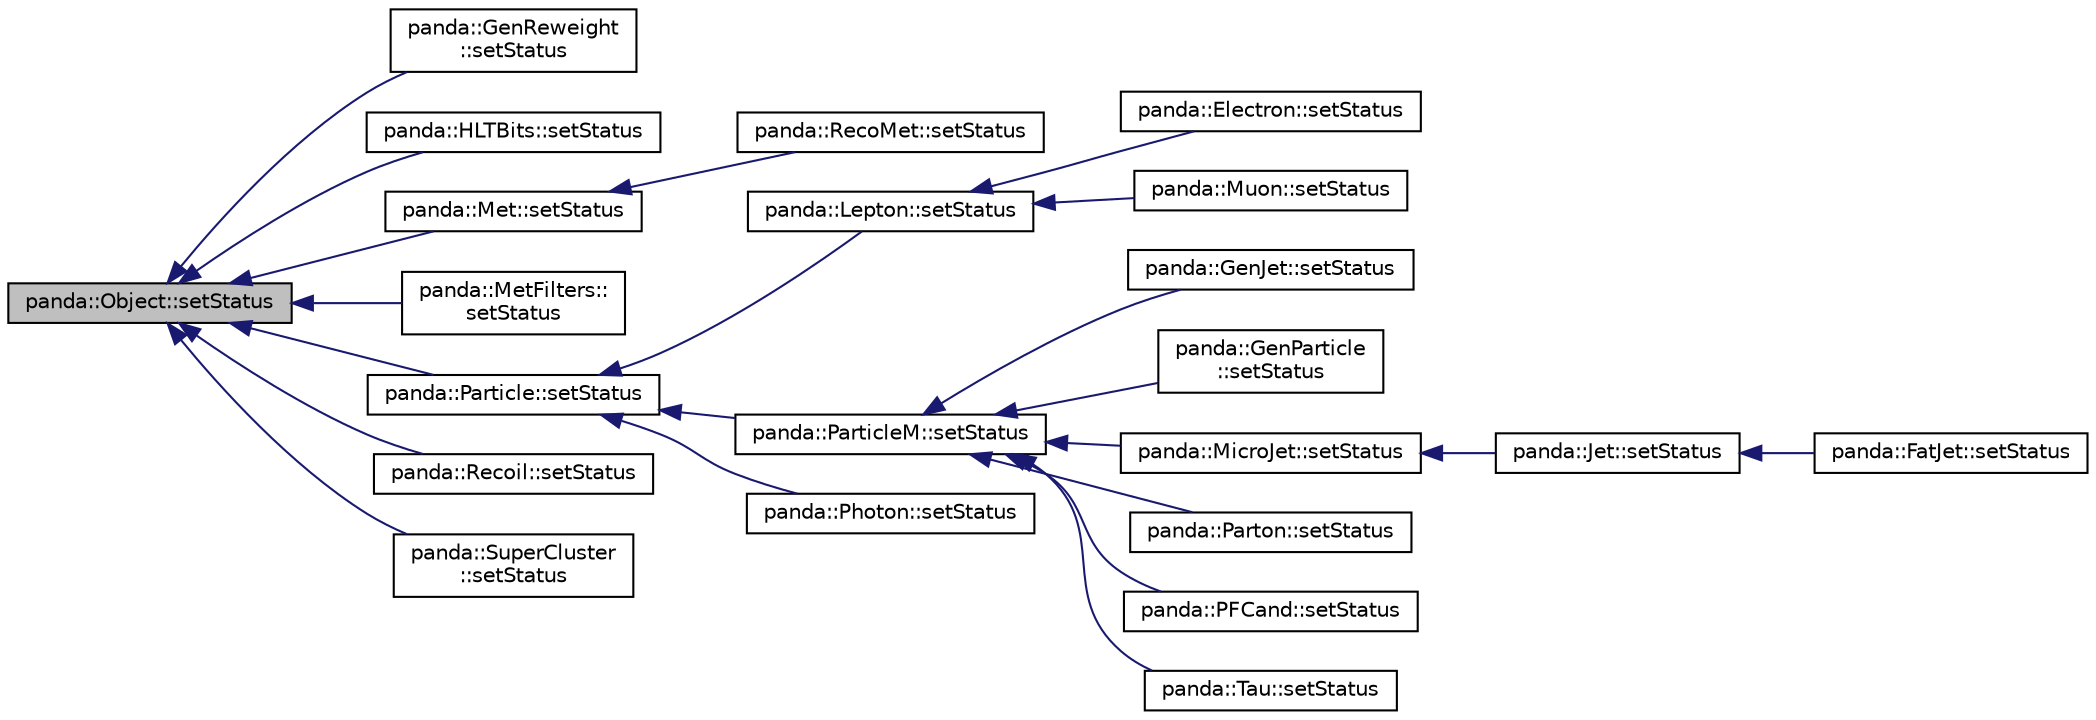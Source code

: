 digraph "panda::Object::setStatus"
{
 // INTERACTIVE_SVG=YES
  edge [fontname="Helvetica",fontsize="10",labelfontname="Helvetica",labelfontsize="10"];
  node [fontname="Helvetica",fontsize="10",shape=record];
  rankdir="LR";
  Node1 [label="panda::Object::setStatus",height=0.2,width=0.4,color="black", fillcolor="grey75", style="filled" fontcolor="black"];
  Node1 -> Node2 [dir="back",color="midnightblue",fontsize="10",style="solid"];
  Node2 [label="panda::GenReweight\l::setStatus",height=0.2,width=0.4,color="black", fillcolor="white", style="filled",URL="$classpanda_1_1GenReweight.html#aedecf3e1c2470b7f442286a492ede70a",tooltip="Set status of branches with names that correspond to the variables of this object. "];
  Node1 -> Node3 [dir="back",color="midnightblue",fontsize="10",style="solid"];
  Node3 [label="panda::HLTBits::setStatus",height=0.2,width=0.4,color="black", fillcolor="white", style="filled",URL="$classpanda_1_1HLTBits.html#af9a39848d6f8611a23a1c89688ebee4c",tooltip="Set status of branches with names that correspond to the variables of this object. "];
  Node1 -> Node4 [dir="back",color="midnightblue",fontsize="10",style="solid"];
  Node4 [label="panda::Met::setStatus",height=0.2,width=0.4,color="black", fillcolor="white", style="filled",URL="$classpanda_1_1Met.html#ac619f68ec14ec84e34ba84023cd6f5fb",tooltip="Set status of branches with names that correspond to the variables of this object. "];
  Node4 -> Node5 [dir="back",color="midnightblue",fontsize="10",style="solid"];
  Node5 [label="panda::RecoMet::setStatus",height=0.2,width=0.4,color="black", fillcolor="white", style="filled",URL="$classpanda_1_1RecoMet.html#aea2bae68ddec07eada895ec4ec1b5497",tooltip="Set status of branches with names that correspond to the variables of this object. "];
  Node1 -> Node6 [dir="back",color="midnightblue",fontsize="10",style="solid"];
  Node6 [label="panda::MetFilters::\lsetStatus",height=0.2,width=0.4,color="black", fillcolor="white", style="filled",URL="$classpanda_1_1MetFilters.html#a388d02a5abc9bd665469065791d1a6a5",tooltip="Set status of branches with names that correspond to the variables of this object. "];
  Node1 -> Node7 [dir="back",color="midnightblue",fontsize="10",style="solid"];
  Node7 [label="panda::Particle::setStatus",height=0.2,width=0.4,color="black", fillcolor="white", style="filled",URL="$classpanda_1_1Particle.html#a114feb26e7ed0b5fac53646fca93964e",tooltip="Set status of branches with names that correspond to the variables of this object. "];
  Node7 -> Node8 [dir="back",color="midnightblue",fontsize="10",style="solid"];
  Node8 [label="panda::Lepton::setStatus",height=0.2,width=0.4,color="black", fillcolor="white", style="filled",URL="$classpanda_1_1Lepton.html#aa572221e2d3c2736757021f8d6a65cfe",tooltip="Set status of branches with names that correspond to the variables of this object. "];
  Node8 -> Node9 [dir="back",color="midnightblue",fontsize="10",style="solid"];
  Node9 [label="panda::Electron::setStatus",height=0.2,width=0.4,color="black", fillcolor="white", style="filled",URL="$classpanda_1_1Electron.html#abc7d63655cb95a1f16abe847884a2bac",tooltip="Set status of branches with names that correspond to the variables of this object. "];
  Node8 -> Node10 [dir="back",color="midnightblue",fontsize="10",style="solid"];
  Node10 [label="panda::Muon::setStatus",height=0.2,width=0.4,color="black", fillcolor="white", style="filled",URL="$classpanda_1_1Muon.html#a2598ab6bec7da6c91027595817e7a51a",tooltip="Set status of branches with names that correspond to the variables of this object. "];
  Node7 -> Node11 [dir="back",color="midnightblue",fontsize="10",style="solid"];
  Node11 [label="panda::ParticleM::setStatus",height=0.2,width=0.4,color="black", fillcolor="white", style="filled",URL="$classpanda_1_1ParticleM.html#a3154bba2f00a8165994caa8ef55473bf",tooltip="Set status of branches with names that correspond to the variables of this object. "];
  Node11 -> Node12 [dir="back",color="midnightblue",fontsize="10",style="solid"];
  Node12 [label="panda::GenJet::setStatus",height=0.2,width=0.4,color="black", fillcolor="white", style="filled",URL="$classpanda_1_1GenJet.html#a3c5b1e9560862967ec26df6a6bced69b",tooltip="Set status of branches with names that correspond to the variables of this object. "];
  Node11 -> Node13 [dir="back",color="midnightblue",fontsize="10",style="solid"];
  Node13 [label="panda::GenParticle\l::setStatus",height=0.2,width=0.4,color="black", fillcolor="white", style="filled",URL="$classpanda_1_1GenParticle.html#ace528f9680d5a0954a651e3b099bb7f4",tooltip="Set status of branches with names that correspond to the variables of this object. "];
  Node11 -> Node14 [dir="back",color="midnightblue",fontsize="10",style="solid"];
  Node14 [label="panda::MicroJet::setStatus",height=0.2,width=0.4,color="black", fillcolor="white", style="filled",URL="$classpanda_1_1MicroJet.html#a55b434c84ffd0e71a8d6e96c29cbe57a",tooltip="Set status of branches with names that correspond to the variables of this object. "];
  Node14 -> Node15 [dir="back",color="midnightblue",fontsize="10",style="solid"];
  Node15 [label="panda::Jet::setStatus",height=0.2,width=0.4,color="black", fillcolor="white", style="filled",URL="$classpanda_1_1Jet.html#afa2e8a9a09a34cddb5ce810c8b5a964a",tooltip="Set status of branches with names that correspond to the variables of this object. "];
  Node15 -> Node16 [dir="back",color="midnightblue",fontsize="10",style="solid"];
  Node16 [label="panda::FatJet::setStatus",height=0.2,width=0.4,color="black", fillcolor="white", style="filled",URL="$classpanda_1_1FatJet.html#a0b0f30a26fe1e58a47217baf71978e90",tooltip="Set status of branches with names that correspond to the variables of this object. "];
  Node11 -> Node17 [dir="back",color="midnightblue",fontsize="10",style="solid"];
  Node17 [label="panda::Parton::setStatus",height=0.2,width=0.4,color="black", fillcolor="white", style="filled",URL="$classpanda_1_1Parton.html#afc1af337bdb9cc55a55ebea4c819fc76",tooltip="Set status of branches with names that correspond to the variables of this object. "];
  Node11 -> Node18 [dir="back",color="midnightblue",fontsize="10",style="solid"];
  Node18 [label="panda::PFCand::setStatus",height=0.2,width=0.4,color="black", fillcolor="white", style="filled",URL="$classpanda_1_1PFCand.html#a80f36bbc47987a89a4376e519064b9da",tooltip="Set status of branches with names that correspond to the variables of this object. "];
  Node11 -> Node19 [dir="back",color="midnightblue",fontsize="10",style="solid"];
  Node19 [label="panda::Tau::setStatus",height=0.2,width=0.4,color="black", fillcolor="white", style="filled",URL="$classpanda_1_1Tau.html#a13a1e5081816f0045880f739db031d9e",tooltip="Set status of branches with names that correspond to the variables of this object. "];
  Node7 -> Node20 [dir="back",color="midnightblue",fontsize="10",style="solid"];
  Node20 [label="panda::Photon::setStatus",height=0.2,width=0.4,color="black", fillcolor="white", style="filled",URL="$classpanda_1_1Photon.html#ae4830eada9981a7d1ee77af3889ec228",tooltip="Set status of branches with names that correspond to the variables of this object. "];
  Node1 -> Node21 [dir="back",color="midnightblue",fontsize="10",style="solid"];
  Node21 [label="panda::Recoil::setStatus",height=0.2,width=0.4,color="black", fillcolor="white", style="filled",URL="$classpanda_1_1Recoil.html#af799755e296d6e919bd86f5929ab6615",tooltip="Set status of branches with names that correspond to the variables of this object. "];
  Node1 -> Node22 [dir="back",color="midnightblue",fontsize="10",style="solid"];
  Node22 [label="panda::SuperCluster\l::setStatus",height=0.2,width=0.4,color="black", fillcolor="white", style="filled",URL="$classpanda_1_1SuperCluster.html#ab93233151bda983a7ae51a026fd6a23e",tooltip="Set status of branches with names that correspond to the variables of this object. "];
}
